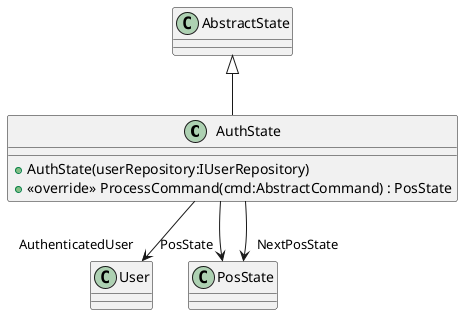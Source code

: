 @startuml
class AuthState {
    + AuthState(userRepository:IUserRepository)
    + <<override>> ProcessCommand(cmd:AbstractCommand) : PosState
}
AbstractState <|-- AuthState
AuthState --> "AuthenticatedUser" User
AuthState --> "PosState" PosState
AuthState --> "NextPosState" PosState
@enduml
